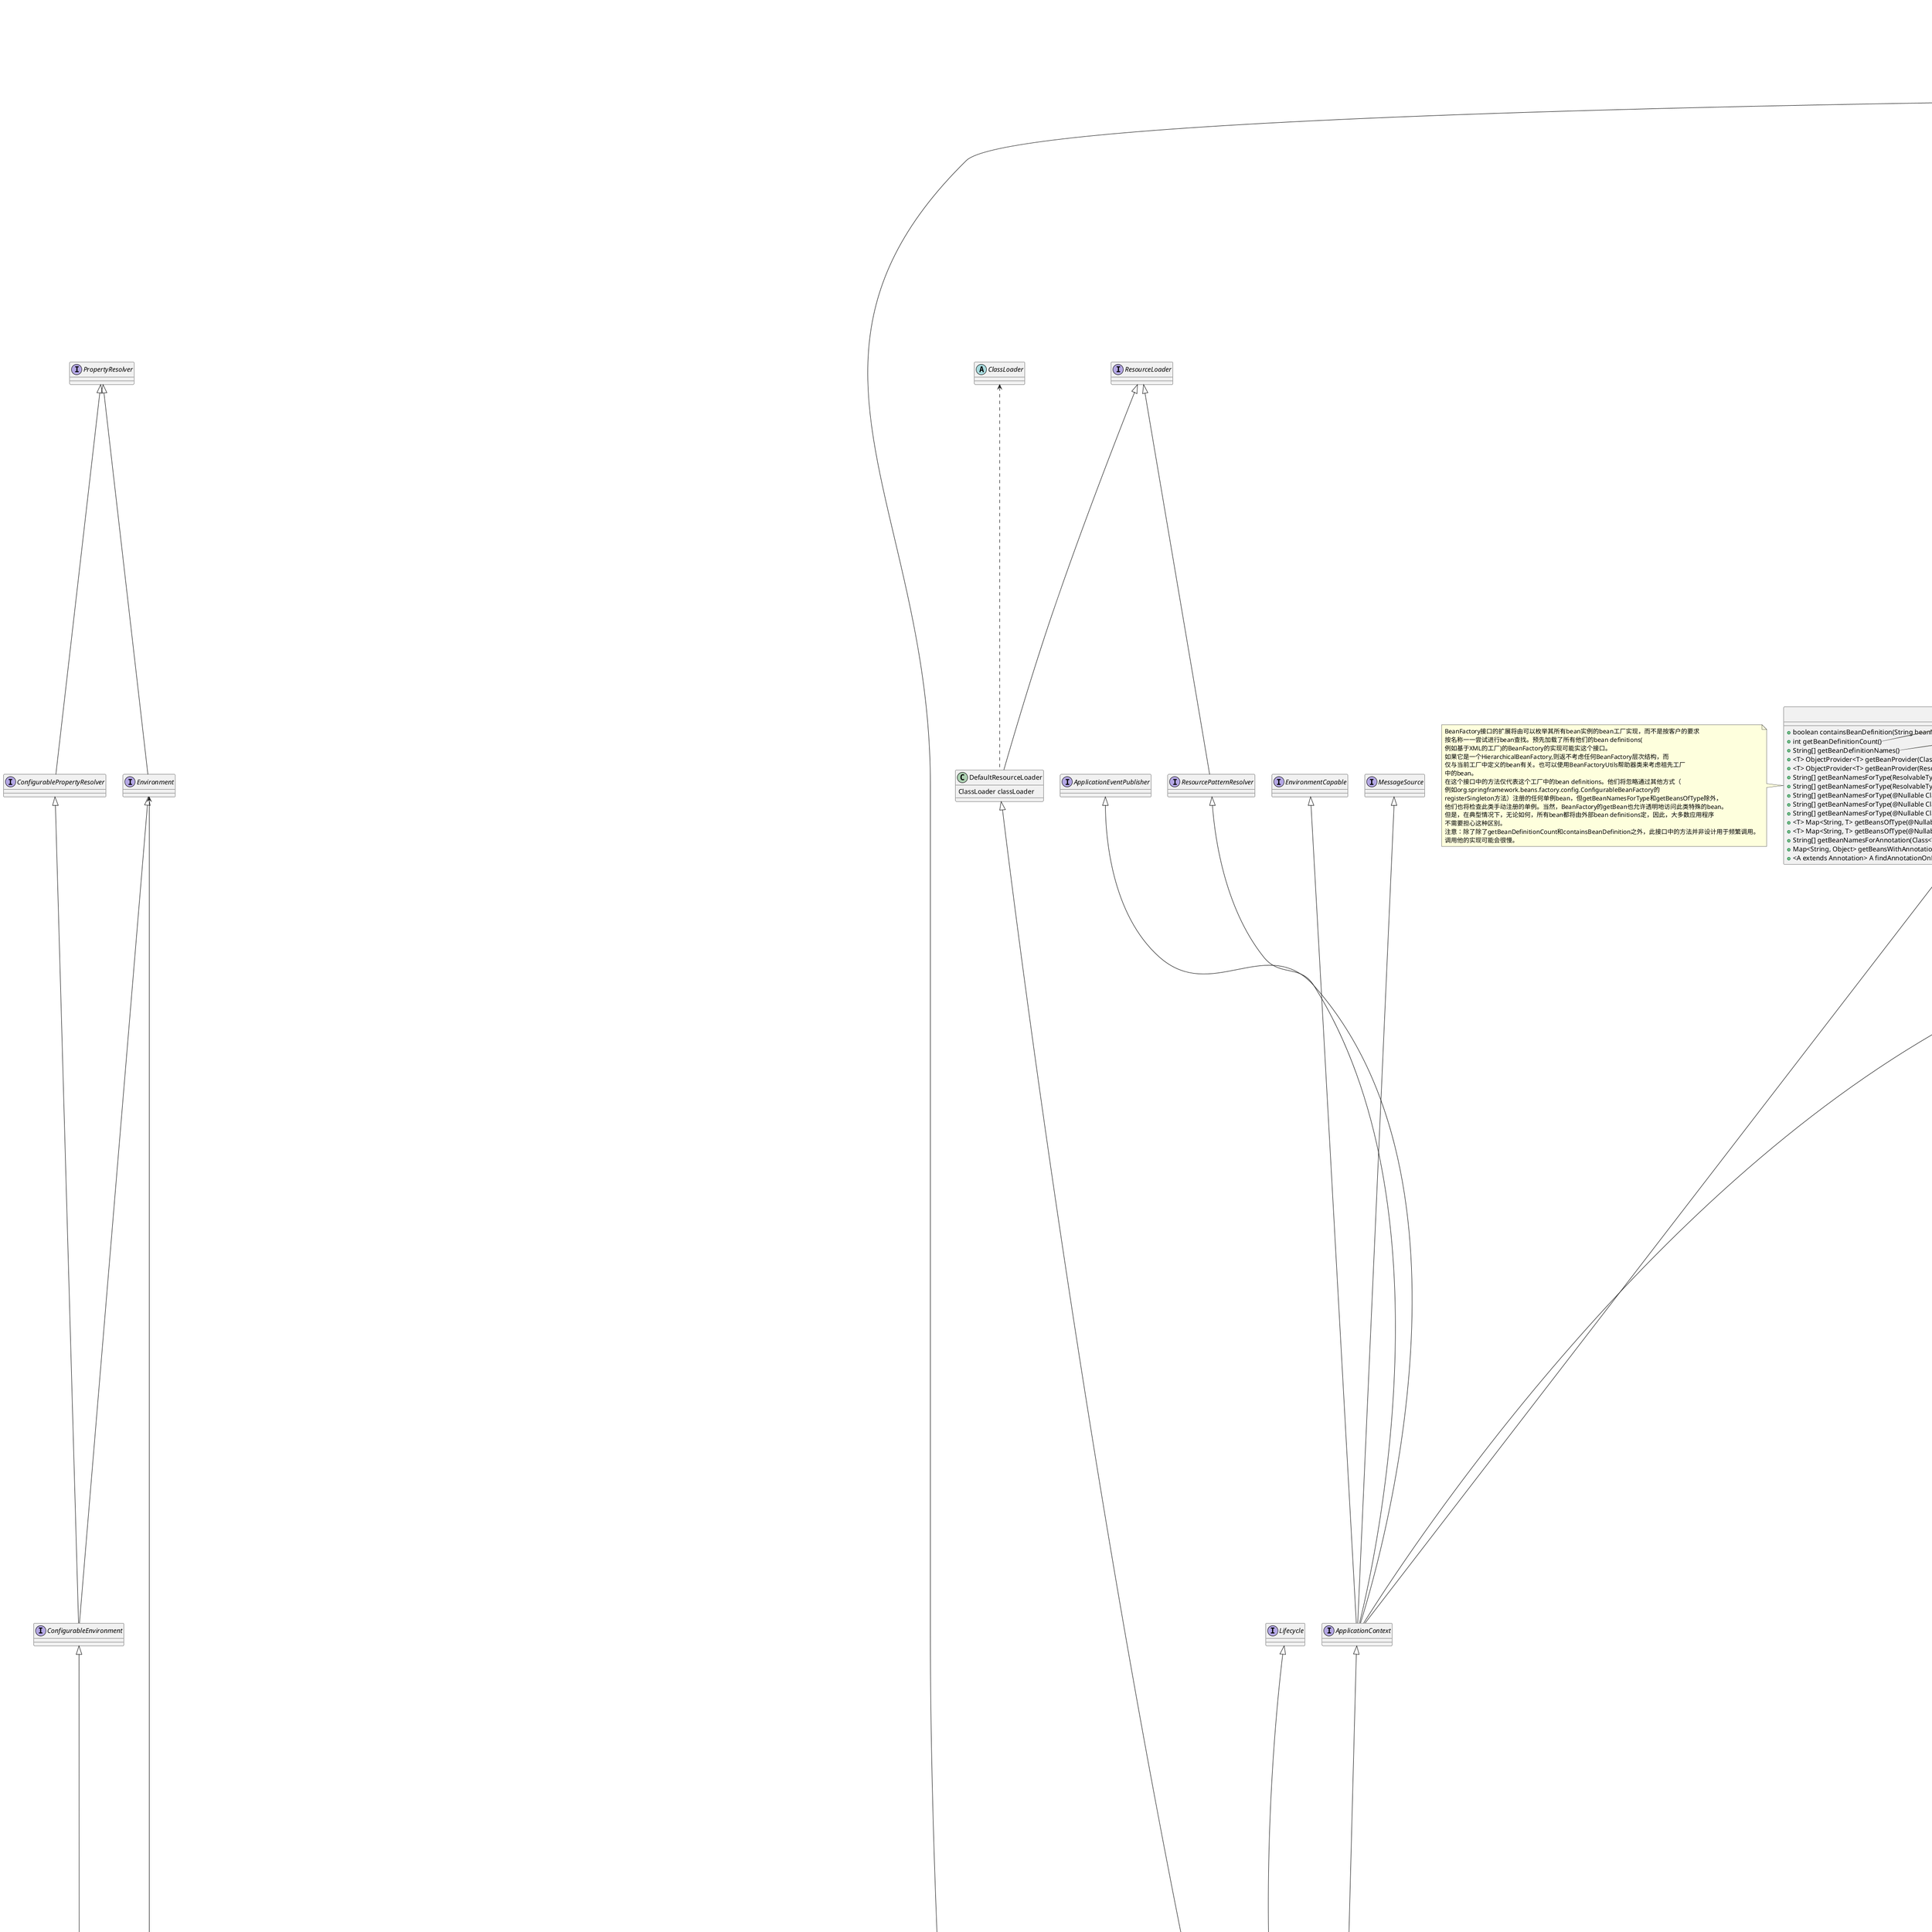 @startuml
class AnnotationConfigApplicationContext{
   AnnotatedBeanDefinitionReader reader
   ClassPathBeanDefinitionScanner scanner
}
AnnotatedBeanDefinitionReader <-- AnnotationConfigApplicationContext
ClassPathBeanDefinitionScanner <-- AnnotationConfigApplicationContext
GenericApplicationContext <|-- AnnotationConfigApplicationContext
AnnotationConfigRegistry <|-- AnnotationConfigApplicationContext

interface AnnotationConfigRegistry

class GenericApplicationContext{
 DefaultListableBeanFactory beanFactory
}
AbstractApplicationContext <|-- GenericApplicationContext
BeanDefinitionRegistry <|-- GenericApplicationContext
DefaultListableBeanFactory <-- GenericApplicationContext

abstract AbstractApplicationContext
DefaultResourceLoader <|-- AbstractApplicationContext
ConfigurableApplicationContext <|-- AbstractApplicationContext

interface ConfigurableApplicationContext
ApplicationContext <|-- ConfigurableApplicationContext
Lifecycle <|-- ConfigurableApplicationContext

interface Lifecycle

interface ApplicationContext
EnvironmentCapable <|-- ApplicationContext
ListableBeanFactory <|-- ApplicationContext
HierarchicalBeanFactory <|-- ApplicationContext
MessageSource <|-- ApplicationContext
ApplicationEventPublisher <|-- ApplicationContext
ResourcePatternResolver <|-- ApplicationContext

interface EnvironmentCapable
interface MessageSource
interface ApplicationEventPublisher
interface ResourcePatternResolver
ResourceLoader <|-- ResourcePatternResolver

class DefaultResourceLoader{
 ClassLoader classLoader
}
ClassLoader <.. DefaultResourceLoader
ResourceLoader <|-- DefaultResourceLoader
abstract ClassLoader

interface ResourceLoader

class DefaultListableBeanFactory
AbstractAutowireCapableBeanFactory <|-- DefaultListableBeanFactory
ConfigurableListableBeanFactory <|-- DefaultListableBeanFactory
BeanDefinitionRegistry <|-- DefaultListableBeanFactory

interface ConfigurableListableBeanFactory
ListableBeanFactory <|-- ConfigurableListableBeanFactory
AutowireCapableBeanFactory <|-- ConfigurableListableBeanFactory
ConfigurableBeanFactory <|-- ConfigurableListableBeanFactory

interface ListableBeanFactory{
+boolean containsBeanDefinition(String beanName)
+int getBeanDefinitionCount()
+String[] getBeanDefinitionNames()
+<T> ObjectProvider<T> getBeanProvider(Class<T> requiredType, boolean allowEagerInit)
+<T> ObjectProvider<T> getBeanProvider(ResolvableType requiredType, boolean allowEagerInit)
+String[] getBeanNamesForType(ResolvableType type)
+String[] getBeanNamesForType(ResolvableType type, boolean includeNonSingletons, boolean allowEagerInit)
+String[] getBeanNamesForType(@Nullable Class<?> type)
+String[] getBeanNamesForType(@Nullable Class<?> type, boolean includeNonSingletons, boolean allowEagerInit)
+String[] getBeanNamesForType(@Nullable Class<?> type, boolean includeNonSingletons, boolean allowEagerInit)
+<T> Map<String, T> getBeansOfType(@Nullable Class<T> type) throws BeansException
+<T> Map<String, T> getBeansOfType(@Nullable Class<T> type, boolean includeNonSingletons, boolean allowEagerInit) throws BeansException
+String[] getBeanNamesForAnnotation(Class<? extends Annotation> annotationType)
+Map<String, Object> getBeansWithAnnotation(Class<? extends Annotation> annotationType) throws BeansException
+<A extends Annotation> A findAnnotationOnBean(String beanName, Class<A> annotationType) throws NoSuchBeanDefinitionException
}
BeanFactory <|-- ListableBeanFactory
note left of ListableBeanFactory
BeanFactory接口的扩展将由可以枚举其所有bean实例的bean工厂实现，而不是按客户的要求
按名称一一尝试进行bean查找。预先加载了所有他们的bean definitions(
例如基于XML的工厂)的BeanFactory的实现可能实这个接口。
如果它是一个HierarchicalBeanFactory,则返不考虑任何BeanFactory层次结构，而
仅与当前工厂中定义的bean有关。也可以使用BeanFactoryUtils帮助器类来考虑祖先工厂
中的bean。
在这个接口中的方法仅代表这个工厂中的bean definitions。他们将忽略通过其他方式（
例如org.springframework.beans.factory.config.ConfigurableBeanFactory的
registerSingleton方法）注册的任何单例bean，但getBeanNamesForType和getBeansOfType除外，
他们也将检查此类手动注册的单例。当然，BeanFactory的getBean也允许透明地访问此类特殊的bean。
但是，在典型情况下，无论如何，所有bean都将由外部bean definitions定，因此，大多数应用程序
不需要担心这种区别。
注意：除了除了getBeanDefinitionCount和containsBeanDefinition之外，此接口中的方法并非设计用于频繁调用。
调用他的实现可能会很慢。
end note
note right of ListableBeanFactory::containsBeanDefinition
检查这个工厂是否包含指定名称的bean definition。
不考虑该工厂可能参与的任何层次结构，并且将忽略通过bean definitions以外的其他方式注册的任何
单例bean。
end note
note right of ListableBeanFactory::getBeanDefinitionCount
返回工中bean定义的数量。
不考虑该工厂可能参与的任何层次结构，并且将忽略通过bean definitions以外的其他方式注册的任何
单例bean。
end note
note right of ListableBeanFactory::getBeanDefinitionNames
返回该工厂中定义的所有bean的名字。
不考虑该工厂可能参与的任何层次结构，并且将忽略通过bean definitions以外的其他方式注册的任何
单例bean。
end note
note right of ListableBeanFactory::"getBeanProvider(Class<T> requiredType, boolean allowEagerInit)"
返回指定bean的provider，以允许按需延迟检索实例，包括可用性和唯一性选项
end note
note right of ListableBeanFactory::"getBeanProvider(ResolvableType requiredType, boolean allowEagerInit)"
返回指定bean的provider，以允许按需延迟检索实例，包括可用性和唯一性选项
end note
note right of ListableBeanFactory::"getBeanNamesForType(ResolvableType type)"
根据Factory Beans的bean定义或getObjectType的值判断，
返回与给定类型（包括子类）匹配的bean的名称。
注意：这个方法仅自省顶级bean。它不检查可能也与指定类型匹配的嵌套bean。
是否考虑由FactoryBeans创建的对象，这意味着将初始化FactoryBeans。
如果由FactoryBean创建的对象不匹配，则原始FactoryBean本身将与该类型匹配。
不考虑该工厂可能参与的任何层次结构。
也可以使用BeanFactoryUtils的beanNamesForTypeIncludedAncestors
在祖先工厂中包括bean。
注意：不要忽略通过bean定义以外的其他方式注册的单例bean。
此版本的getBeanNamesForType匹配所有类型的bean，无论是单例，
原型还是FactoryBeans。 在大多数实现中，结果将与
getBeanNamesForType（type，true，true）相同。
此方法返回的Bean名称应始终尽可能按后端配置中定义的顺序返回Bean名称。
end note
note right of ListableBeanFactory::"getBeanNamesForType(ResolvableType type, boolean includeNonSingletons, boolean allowEagerInit)"
返回指定类型（包括超类）的beans的名称，根据FactoryBeans中的bean definitions或getObjectType来判断。
注意：该方法只内省顶级beans。不会检查那些可能匹配特殊类型的嵌套bean。
如果设置了“ allowEagerInit”标志，是否考虑了FactoryBeans创建的对象，
这意味着将初始化FactoryBeans。 如果由FactoryBean创建的对象不匹配，
则原始FactoryBean本身将与该类型匹配。如果未设置“ allowEagerInit”，
则仅检查原始FactoryBeans（不需要初始化每个FactoryBean）。
不考虑该工厂可能参与的任何层次结构。也可以使用BeanFactoryUtils的beanNamesForTypeIncludedAncestors。
end note
note right of ListableBeanFactory::"getBeanNamesForType(@Nullable Class<?> type)"
根据指定类型（包含超类），返回beans的名称。根据Factory Beans的bean定义或getObjectType的值判断。
end note


abstract AbstractAutowireCapableBeanFactory
AbstractBeanFactory <|-- AbstractAutowireCapableBeanFactory
AutowireCapableBeanFactory <|-- AbstractAutowireCapableBeanFactory

interface AutowireCapableBeanFactory
BeanFactory <|-- AutowireCapableBeanFactory

abstract AbstractBeanFactory{
    BeanFactory parentBeanFactory
}
FactoryBeanRegistrySupport <|-- AbstractBeanFactory
ConfigurableBeanFactory <|-- AbstractBeanFactory
BeanFactory <.. AbstractBeanFactory

interface ConfigurableBeanFactory{
+String SCOPE_SINGLETON = "singleton"
+String SCOPE_PROTOTYPE = "prototype"
+void setParentBeanFactory(BeanFactory parentBeanFactory) throws IllegalStateException
+void setBeanClassLoader(@Nullable ClassLoader beanClassLoader)
+ClassLoader getBeanClassLoader()
+void setTempClassLoader(@Nullable ClassLoader tempClassLoader)
+ClassLoader getTempClassLoader()
+void setCacheBeanMetadata(boolean cacheBeanMetadata)
+boolean isCacheBeanMetadata()
+void setBeanExpressionResolver(@Nullable BeanExpressionResolver resolver)
+BeanExpressionResolver getBeanExpressionResolver()
+void setConversionService(@Nullable ConversionService conversionService)
+ConversionService getConversionService()
+void addPropertyEditorRegistrar(PropertyEditorRegistrar registrar)
+void registerCustomEditor(Class<?> requiredType, Class<? extends PropertyEditor> propertyEditorClass)
+void copyRegisteredEditorsTo(PropertyEditorRegistry registry)
+void setTypeConverter(TypeConverter typeConverter)
+TypeConverter getTypeConverter()
+void addEmbeddedValueResolver(StringValueResolver valueResolver)
+boolean hasEmbeddedValueResolver()
+String resolveEmbeddedValue(String value)
+void addBeanPostProcessor(BeanPostProcessor beanPostProcessor)
+int getBeanPostProcessorCount()
+void registerScope(String scopeName, Scope scope)
+String[] getRegisteredScopeNames()
+Scope getRegisteredScope(String scopeName)
+void setApplicationStartup(ApplicationStartup applicationStartup)
+ApplicationStartup getApplicationStartup()
+AccessControlContext getAccessControlContext()
+void copyConfigurationFrom(ConfigurableBeanFactory otherFactory)
+void registerAlias(String beanName, String alias) throws BeanDefinitionStoreException
+void resolveAliases(StringValueResolver valueResolver)
+BeanDefinition getMergedBeanDefinition(String beanName) throws NoSuchBeanDefinitionException
+boolean isFactoryBean(String name) throws NoSuchBeanDefinitionException
+void setCurrentlyInCreation(String beanName, boolean inCreation)
+boolean isCurrentlyInCreation(String beanName)
+void registerDependentBean(String beanName, String dependentBeanName)
+String[] getDependentBeans(String beanName)
+String[] getDependenciesForBean(String beanName)
+void destroyBean(String beanName, Object beanInstance)
+void destroyScopedBean(String beanName)
+void destroySingletons()
}
HierarchicalBeanFactory <|-- ConfigurableBeanFactory
SingletonBeanRegistry <|-- ConfigurableBeanFactory
note left of ConfigurableBeanFactory
大多数bean factories需要实现的配置接口。
除了BeanFactory接口中的bean factory客
户端方法外，还提供了用于配置bean factory的工具。

这个bean factory接口不适合在常规
应用程序代码中使用：如果需要，直接使用
BeanFactory或org.springframework.beans.factory.ListableBeanFactory。
此扩展接口仅用于在框架内部进行即插即用，
并允许对bean factory配置方法进行
特殊访问。
end note
note right of ConfigurableBeanFactory::SCOPE_SINGLETON
标准单例作用域的标识符：singleton
可通过registerScope来添加自定义作用域
end note
note right of ConfigurableBeanFactory::SCOPE_PROTOTYPE
标准原型作用域的标识符：prototype
可通过registerScope来添加自定义作用域
end note
note right of ConfigurableBeanFactory::"setParentBeanFactory(BeanFactory parentBeanFactory)"
设置此bean factory的父工厂
注意：父工厂不能改变：如果在实例化工厂时不可用，
则只能在构造函数外部设置
end note
note right of ConfigurableBeanFactory::"setBeanClassLoader(@Nullable ClassLoader beanClassLoader)"
设置class loader，用来加载bean class。
默认为线程上下文的class loader。
注意：这个class loader只能应用于bean definitions，
它不能用来解析bean class。这是在Spring2.0中
默认的情况：Bean definitions只能承载bean class names，
工厂负责处理bean definition。
end note
note right of ConfigurableBeanFactory::getBeanClassLoader
返回用来加载bean classes的工厂的class loader
（如果系统ClassLoader不可访问，仅返回null）。
end note
note right of ConfigurableBeanFactory::setTempClassLoader
指定一个临时的ClassLoader，用作类型匹配。
缺省值为没有，仅使用标准的bean ClassLoader。

如果涉及到加载时织入，通常指定一个临时的
ClassLoader，以确保实际的bean尽可能地
延迟加载。BeanFactory完成其引导阶段
后，变回删除临时加载程序。
end note
note right of ConfigurableBeanFactory::getTempClassLoader
返回用来类型匹配的临时ClassLoader
end note
note right of ConfigurableBeanFactory::setCacheBeanMetadata
设置是否缓存指定的bean definitions的元数据
和已解析的bean classes。默认开启此选项-on。

将此标志位设置为off,可以开启bean definition的对象
热刷新，特别是bean classes。如果关闭了这个标志位，
任何bean实例的创建将会重新查询bean class loader，
以获取解析的类。
end note
note right of ConfigurableBeanFactory::isCacheBeanMetadata
返回是否缓存bean元数据
end note
note right of ConfigurableBeanFactory::setBeanExpressionResolver
为在bean definitions中的表达式指定解析策略
默认情况下，在BeanFactory中不支持任何表达式。
一个ApplicationContext通常在这里会设置一个
标准的表达式策略，以统一EL兼容样式支持
"#{}"表达式。
end note
note right of ConfigurableBeanFactory::getBeanExpressionResolver
返回表达式解析策略
end note
note right of ConfigurableBeanFactory::setConversionService
指定用来转换属性值的JavaBeans PropertyEditors的替代
end note
note right of ConfigurableBeanFactory::getConversionService
获取关联的ConversionService
end note
note right of ConfigurableBeanFactory::addPropertyEditorRegistrar
增加一个PropertyEditorRegistrar，应用于所有
bean的创建过程。
end note
note right of ConfigurableBeanFactory::registerCustomEditor
为指定类型的所有属性注册一个自定义的
属性编辑器。在工厂配置时调用。

注意：这个方法注册了一个共享的自定义
编辑器；访问线程安全的访问实例，
需要同步操作。通常，使用addPropertyEditorRegistrar
来代替这个方法更合适，避免的客户端编辑器
上的同步操作。
end note
note right of ConfigurableBeanFactory::copyRegisteredEditorsTo
初始化在此BeanFactory中注册的自定义编辑器
end note
note right of ConfigurableBeanFactory::setTypeConverter
为BeanFactory设置自定义的类型转换器，
用来转换bean属性值，构造器参数等。
这会覆盖默认的PropertyEditor机制，并且
使任何自定义编辑器或自定义编辑器注册器都不相关。
end note
note right of ConfigurableBeanFactory::getTypeConverter
通过BeanFactory获取一个类型转换器。对于每次调用，
可能都是一个新的实例，因为TypeConverter通常
不是线程安全的。

如果默认的PropertyEditor机制被激活，
则返回的TypeConverter将知道所有已注册的
自定义编辑器。
end note
note right of ConfigurableBeanFactory::addEmbeddedValueResolver
为内嵌的值添加一个字符串解析器，例如annotation attributes。
end note
note right of ConfigurableBeanFactory::hasEmbeddedValueResolver
在这个bean factory中是否有一个已经注册的解析器。
end note
note right of ConfigurableBeanFactory::resolveEmbeddedValue
解析指定内嵌的值，例如annotation的attribute。
end note
note right of ConfigurableBeanFactory::addBeanPostProcessor
增加一个BeanPostProcessor，应用于通过
工厂创建的bean。在工厂配置期间调用该方法。

注意：Post-processor将按照注册的顺序应用；
任何通过org.springframework.core.Ordered接口
实现的语义都将被忽略。注意，自动检测到的post-processors(例如，可以作为
ApplicationContext中的bean)始终在以编程方式注册post-processors的后边。
end note
note right of ConfigurableBeanFactory::getBeanPostProcessorCount
返回当前已注册的BeanPostProcessors的数量
end note
note right of ConfigurableBeanFactory::registerScope
注册一个指定的作用域，由指定作用域的实现提供支持
end note
note right of ConfigurableBeanFactory::getRegisteredScopeNames
返回当前已经注册的作用域。

这仅仅会返回显示注册的作用域。内置的作用域：
例如singleton和property将不会返回。
end note
note right of ConfigurableBeanFactory::getRegisteredScope
返回指定作用域名字的所用于实现。

这仅仅会返回明确注册的作用域。内置的作用域，例如singleton和property将不会返回。
end note
note right of ConfigurableBeanFactory::setApplicationStartup
为此bean factory，设置ApplicationStartup
这允许应用程序上下文在应用程序启动时，
记录度量。
end note
note right of ConfigurableBeanFactory::getApplicationStartup
返回此bean factory的ApplicationStartup
end note
note right of ConfigurableBeanFactory::getAccessControlContext
为此工厂，提供一个相关的安全访问控制上下文。
end note
note right of ConfigurableBeanFactory::copyConfigurationFrom
从指定的其他工厂中，拷贝所有相关的配置。
end note
note right of ConfigurableBeanFactory::registerAlias
为指定的bean name创建一个别名。通常使用
这个方法来支持那些在XML中的非法ids。
end note
note right of ConfigurableBeanFactory::resolveAliases
通过指定StringValueResolver，解析工厂中已注册的别名
end note
note right of ConfigurableBeanFactory::getMergedBeanDefinition
返回指定bean name的合并后的BeanDefinition，
如果需要，将合并父子bean definition。这里也
考虑到了在祖先工厂中定义的bean definition。
end note
note right of ConfigurableBeanFactory::isFactoryBean
通过指定名称，来判断是否是一个FactoryBean
end note
note right of ConfigurableBeanFactory::setCurrentlyInCreation
明确控制指定bean的当前增量状态。仅供
容器内部使用。
end note
note right of ConfigurableBeanFactory::isCurrentlyInCreation
指定bean当前是否在创建中
end note
note right of ConfigurableBeanFactory::registerDependentBean
为指定bean注册一个依赖bean，在指定bean被销毁之前，销毁依赖的bean
end note
note right of ConfigurableBeanFactory::getDependentBeans
返回依赖于指定bean的所有bean的名称。
end note
note right of ConfigurableBeanFactory::getDependenciesForBean
返回指定bean依赖的所有bean的名称
end note
note right of ConfigurableBeanFactory::destroyBean
根据bean definition，销毁指定bean实例(通常，是从
该工厂获得的原型实例)。
在销毁期间产生的任何异常都应该
被捕获并且用日志记录来代替传播
给调用者。
end note
note right of ConfigurableBeanFactory::destroyScopedBean
在当前目标作用域上销毁特定
作用域的bean。
end note
note right of ConfigurableBeanFactory::destroySingletons
销毁工厂中的所有单例bean，包括已注册的
内部bean。
end note


interface HierarchicalBeanFactory{
+BeanFactory getParentBeanFactory()
+boolean containsLocalBean(String name)
}
BeanFactory <|-- HierarchicalBeanFactory
note left of HierarchicalBeanFactory
通过bean factories 实现的子接口，是层级关系的一部分
对于bean factories来说，在ConfigurableBeanFactory接口中
相应的setParentBeanFactory方法允许以配置的形式设置父工厂。
end note
note right of HierarchicalBeanFactory::getParentBeanFactory
返回父bean factory，如果没有，就返回null
end note
note right of HierarchicalBeanFactory::containsLocalBean
返回本地bean factory是否包含指定名称的bean，忽略在祖先上下文中的
bean定义。
这是containsBean的替代方法，忽略了从祖先工厂的指定名称的bean。
end note

interface BeanFactory{
+String FACTORY_BEAN_PREFIX = "&";
+Object getBean(String name) throws BeansException
+<T> T getBean(String name, Class<T> requiredType) throws BeansException
+Object getBean(String name, Object... args) throws BeansException
+<T> T getBean(Class<T> requiredType) throws BeansException
+<T> T getBean(Class<T> requiredType, Object... args) throws BeansException
+<T> ObjectProvider<T> getBeanProvider(Class<T> requiredType)
+<T> ObjectProvider<T> getBeanProvider(ResolvableType requiredType)
+boolean containsBean(String name)
+boolean isSingleton(String name) throws NoSuchBeanDefinitionException
+boolean isPrototype(String name) throws NoSuchBeanDefinitionException
+boolean isTypeMatch(String name, ResolvableType typeToMatch) throws NoSuchBeanDefinitionException
+Class<?> getType(String name) throws NoSuchBeanDefinitionException
+Class<?> getType(String name, boolean allowFactoryBeanInit) throws NoSuchBeanDefinitionException
+String[] getAliases(String name)
}
note right of BeanFactory::FACTORY_BEAN_PREFIX
用来取消引用FactoryBean实例，并且将其与FactoryBean创建的
bean区分开来
end note
note right of BeanFactory::"getBean(String name)"
返回特定bean的实例，这个实例可能是一个共享的或独立的。
这个方法允许使用一个Spring BeanFactory来替代单例或原型设计模式。
对于单例bean，调用者可以保留对返回对象的引用。

将别名转换为相应规范的bean name

如果在这个工厂实例中没有找到bean，将会向parent factory请求。
end note
note right of BeanFactory::"getBean(String name, Class<T> requiredType)"
与getBean(String)的行为一样，但是如果bean不是要求的类型，则通过抛出
BeanNotOfRequiredTypeException来提供类型安全性的度量。这意味着在正确地结果转换
中，不会抛出ClassCastException，但是getBean(String)会抛出这个异常。
end note
note right of BeanFactory::"getBean(String name, Object... args)"
允许指定明确的构造器参数或工厂方法参数，来覆盖在bean definition中默认的参数
end note
note right of BeanFactory::"getBean(Class<T> requiredType)"
返回通过指定对象的类型的唯一bean实例。
该方法进入ListableBeanFactory,按类型范围查找，但也可以根据给定类的名称
转换为常规的按名称查找。对于跨bean集的更广泛的检索操作，请使用该方法进入ListableBeanFactory
和/或BeanFactoryUtils
end note
note right of BeanFactory::"getBean(Class<T> requiredType, Object... args)"
允许指定构造器参数/工厂方法参数来覆盖默认参数
end note
note right of BeanFactory::"getBeanProvider(Class<T> requiredType)"
为特定bean提供一个provider，以允许按需延迟检索实例，包括可用性和唯一性选项
end note
note right of BeanFactory::"getBeanProvider(ResolvableType requiredType)"
requiredType-bean必须匹配的类型；可以是一个泛型类型声明。注意，与反射性注入点相比，
此处不支持集合类型。为了以编程方式检索与特定类型匹配的bean列表，请在此处指定实际
bean类型作为参数，然后使用ObjectProvicer.orderedStream()或他的延迟流/迭代选项。
end note
note right of BeanFactory::containsBean
这个bean factory是否包含指定名称的bean definition或外部注册的单例实例？
如果指定名称是一个别名，它将会在被转换为规范的bean name。
如果这个工厂是hierarchical，如果没有找到bean，则将向parent factory询问
end note
note right of BeanFactory::isSingleton
这个bean是共享单例吗？也就是说，getBean总是返回相同实例吗？
注意：这个方法返回false，没有清楚地表明它是一个独立实例。它表明了这是一个非单例实例，
也可以对应于作用域bean。使用isPrototype操作来明确地检查独立实例。
end note
note right of BeanFactory::isPrototype
这个bean实例是一个prototype吗？也就是说，getBean总是返回独立的实例？
注意：这个方法返回false，没有清楚的表示它是一个非独立实例，它也可以对应于作用域bean。
使用isSingleton操作来明确地检查共享单例实例。
end note
note right of BeanFactory::isTypeMatch
end note
note right of BeanFactory::getType
返回指定名称的bean类型
end note
note right of BeanFactory::"getType(String name, boolean allowFactoryBeanInit)"
返回指定名称的bean类型。
end note
note right of BeanFactory::getAliases
返回指定bean名称的别名
end note
note left of BeanFactory
访问一个Spring bean容器的root接口
这是一个bean容器的基础客户端视图；
诸如ListableBeanFactory、ConfigurableBeanFactory之类的
接口可用于特殊的目的。
此接口由包含许多bean definitions的对象实现，每个bean definition都
由一个String名称唯一标识。根据bean definition，工厂
将返回所包含对象的独立实例（Prototype设计模式）或单个共享实例（Singleton设置模式
的替代方案，其中实例是作用域工厂中的单例）。返回实例的类型
依赖于bean factory的配置：API是相同的。

该方法的重点是，BeanFactory是应用程序组件的中心注册表，
并且集中了应用程序组件的配置（不再需要单个对象读取属性文件）

需要注意的是，最好依靠依赖注入（"push"配置）通过setters或构造器
配置应用程序对象，而不是使用任何形式的"pull"配置例如BeanFactory lookup。
Spring的依赖注入功能是使用此接口及子接口实现的。

通常，一个BeanFactory会载入存储在配置源（例如一个XML文档）中的bean definitions，
并且使用org.springframework.beans包来配置bean。但是，实现可以
根据需要直接在Java代码中返回它创建的对象。这里没有限制bean definitions
保存的形式：LDAP,RDBMS,XML,properties文件等等。鼓励实现支持bean
之间的引用（依赖注入）。

与ListableBeanFactory中的方法相比，这个接口里所有的方法会检查
parent factories，如果这是一个HierarchicalBeanFactory。如果
在工厂实例中未找到bean，parent factory会立即被询问。在这个工厂
实例中的bean，支持覆盖在任何parent factory中具有相同名字的bean。

Bean factory的实现应尽可能地支持标准bean声明周期接口。全套初始化
方法及其标准顺序是：
1.BeanNameAware's setBeanName
2.BeanNameAware's setBeanName
3.BeanNameAware's setBeanName
4.EnvironmentAware's setEnvironment
5.EmbeddedValueResolverAware's setEmbeddedValueResolver
6.ResourceLoaderAware's setResourceLoader (only applicable when running in an application context)
7.ApplicationEventPublisherAware's setApplicationEventPublisher (only applicable when running in an application context)
8.MessageSourceAware's setMessageSource (only applicable when running in an application context)
9.ApplicationContextAware's setApplicationContext (only applicable when running in an application context)
10.ServletContextAware's setServletContext (only applicable when running in a web application context)
11.postProcessBeforeInitialization methods of BeanPostProcessors
12.InitializingBean's afterPropertiesSet
13.a custom init-method definition
14.postProcessAfterInitialization methods of BeanPostProcessors

在bean factory关闭时，以下声明周期方法适用：
1.postProcessBeforeDestruction methods of DestructionAwareBeanPostProcessors
2.DisposableBean's destroy
3.a custom destroy-method definition
end note

abstract FactoryBeanRegistrySupport{
-final Map<String, Object> factoryBeanObjectCache = new ConcurrentHashMap<>(16)
#Class<?> getTypeForFactoryBean(FactoryBean<?> factoryBean)
#Object getCachedObjectForFactoryBean(String beanName)
#Object getObjectFromFactoryBean(FactoryBean<?> factory, String beanName, boolean shouldPostProcess)
#Object doGetObjectFromFactoryBean(FactoryBean<?> factory, String beanName) throws BeanCreationException
#bject postProcessObjectFromFactoryBean(Object object, String beanName) throws BeansException
#FactoryBean<?> getFactoryBean(String beanName, Object beanInstance) throws BeansException
#protected void removeSingleton(String beanName)
#protected void clearSingletonCache()
#AccessControlContext getAccessControlContext()
}
DefaultSingletonBeanRegistry <|-- FactoryBeanRegistrySupport
note left of FactoryBeanRegistrySupport
支持需要处理FactoryBean实例的单例注册表的基类，集成了DefaultSingletonBeanRegistry的
单例管理功能
end note
note right of FactoryBeanRegistrySupport::factoryBeanObjectCache
缓存通过FactoryBean创建的对象：FactoryBean name到对象的映射
end note
note right of FactoryBeanRegistrySupport::"getTypeForFactoryBean(FactoryBean<?> factoryBean)"
确定指定FactoryBean的类型
end note
note right of FactoryBeanRegistrySupport::"getCachedObjectForFactoryBean(String beanName)"
用指定的FactoryBean，从缓存中获取对象。
end note
note right of FactoryBeanRegistrySupport::getObjectFromFactoryBean
用指定的FactoryBean获取一个对象
end note
note right of FactoryBeanRegistrySupport::doGetObjectFromFactoryBean
用指定的FactoryBean获取一个对象
end note
note right of FactoryBeanRegistrySupport::postProcessObjectFromFactoryBean
对从指定FactoryBean获取的对象进行后处理。将结果暴露给bean引用。
end note
note right of FactoryBeanRegistrySupport::getFactoryBean
如果可能，根据指定bean获取一个FactoryBean
end note
note right of FactoryBeanRegistrySupport::removeSingleton
覆盖了清除FactoryBean对象缓存
end note
note right of FactoryBeanRegistrySupport::clearSingletonCache
覆盖了清除FactoryBean对象缓存
end note
note right of FactoryBeanRegistrySupport::getAccessControlContext
返回这个bean factory的安全的上下文。
end note

class DefaultSingletonBeanRegistry{
-static final int SUPPRESSED_EXCEPTIONS_LIMIT = 100
-final Map<String, Object> singletonObjects = new ConcurrentHashMap<>(256)
-final Map<String, ObjectFactory<?>> singletonFactories = new HashMap<>(16)
-final Map<String, Object> earlySingletonObjects = new ConcurrentHashMap<>(16)
-final Set<String> registeredSingletons = new LinkedHashSet<>(256)
-final Set<String> singletonsCurrentlyInCreation = Collections.newSetFromMap(new ConcurrentHashMap<>(16))
-final Set<String> inCreationCheckExclusions = Collections.newSetFromMap(new ConcurrentHashMap<>(16))
-Set<Exception> suppressedExceptions
-boolean singletonsCurrentlyInDestruction = false
-final Map<String, Object> disposableBeans = new LinkedHashMap<>()
-final Map<String, Set<String>> containedBeanMap = new ConcurrentHashMap<>(16)
-final Map<String, Set<String>> dependentBeanMap = new ConcurrentHashMap<>(64)
-final Map<String, Set<String>> dependenciesForBeanMap = new ConcurrentHashMap<>(64)
}
SimpleAliasRegistry <|-- DefaultSingletonBeanRegistry
SingletonBeanRegistry <|-- DefaultSingletonBeanRegistry
note left of DefaultSingletonBeanRegistry
共享bean实例的通用注册表，实现了SingletonBeanRegistry。
允许注册单例实例，所有注册表的调用通过bean名称这都应该共享该实例。
为了在注册表关闭时销毁bean，也支持DisposableBean实例的注册，（可能与已注册的单例相对应，也可能不对应）。
这个类主要作为org.springframework.beans.factory.BeanFactory实现的基类，
从而排除了单例bean实例的常见管理。注意，org.springframework.beans.factory.config.ConfigurableBeanFactory
接口扩展了SingletonBeanRegistry接口。
注意，与AbstractBeanFactory和DefaultListableBeanFactory(从其继承)相比，
此类既不假设bean definition定义概念也不为bean实例指定创建过程。可以作为
委托的嵌套帮助器。
end note
note right of DefaultSingletonBeanRegistry::SUPPRESSED_EXCEPTIONS_LIMIT
保留的最大异常数
end note
note right of DefaultSingletonBeanRegistry::singletonObject
缓存单例对象，bean name到bean实例的映射
end note
note right of DefaultSingletonBeanRegistry::singletonFactories
缓存单例工厂；bean name到ObjectFactory的映射
end note
note right of DefaultSingletonBeanRegistry::earlySingletonObjects
缓存单例对象；bean name到bean实例的映射
end note
note right of DefaultSingletonBeanRegistry::registeredSingletons
已注册单例的集合，包括按顺序注册的bean names。
end note
note right of DefaultSingletonBeanRegistry::singletonsCurrentlyInCreation
当前正在创建的bean name的集合
end note
note right of DefaultSingletonBeanRegistry::inCreationCheckExclusions
当前从创建检查中排除的bean names
end note
note right of DefaultSingletonBeanRegistry::suppressedExceptions
异常集合，用于关联相关原因
end note
note right of DefaultSingletonBeanRegistry::singletonsCurrentlyInDestruction
指示是否在destroySingletons中的标志位
end note
note right of DefaultSingletonBeanRegistry::disposableBeans
一次性bean实例；bean name到一次性实例的映射
end note
note right of DefaultSingletonBeanRegistry::containedBeanMap
bean名称包含bean名称集的映射
end note
note right of DefaultSingletonBeanRegistry::dependentBeanMap
bean名称依赖bean名称集的映射
end note
note right of DefaultSingletonBeanRegistry::dependenciesForBeanMap
在相关的bean名称之间映射：bean名称到bean依赖项的bean名称集
end note

class SimpleAliasRegistry{
-private Map<String, String> aliasMap = new ConcurrentHashMap<>(16)
}
AliasRegistry <|-- SimpleAliasRegistry
note top of SimpleAliasRegistry
接口AliasRegistry接口的简单实现
end note
note left of SimpleAliasRegistry::aliasMap
规范名称到别名的映射
end note

interface SingletonBeanRegistry{
+void registerSingleton(String beanName, Object singletonObject)
+Object getSingleton(String beanName)
+boolean containsSingleton(String beanName)
+String[] getSingletonNames()
+int getSingletonCount()
+Object getSingletonMutex()
}
note left of SingletonBeanRegistry
为共享bean实例定义的一个接口。通过org.springframework.beans.BeanFactory的实现，
以便以统一管理的方式公开其单例管理功能
end note
note right of SingletonBeanRegistry::registerSingleton
在注册表中注册一个给定的已存在的对象作为单例。
给定的实例应该被完全初始化；注册表不会执行任何初始化回调（特别是，它不会调用
InitializingBean的afterPropertiesSet方法）。这个实例也不会接受
任何销毁回调（例如DisposableBean的destroy方法）。
在完整的BeanFactory中运行时：如果bean应该接收初始化或销毁回调，请
注册一个bean definition,而不是现有实例。
通常，调用发生在注册配置时，但是也可以在运行时注册单例。因此，注册表实现
应该是同步的单例访问；如果它支持BeanFactory的单例延迟初始化，则无论如何
都应该这样做。
end note
note right of SingletonBeanRegistry::getSingleton
通过名称返回已注册的单例对象的原始类型。
只检查已经实例化的单例；对于还没有实例化的单例bean definition，不会返回该对象。
这个方法的主要目的是用来手动访问已注册的单例。也可以用于以原始方式访问
已创建的bean definition定义的单例。
注意：这个查找方法不能识别FactoryBean前缀或别名。应该在获取单例实例之前，
将其解析为规范的bean名称。
end note
note right of SingletonBeanRegistry::containsSingleton
通过指定名称，检查该注册表中是否存在该单例对象。
只能检查已经实例化的单例；如果单例bean还没有实例化，不会返回true。
这个方法的主要目的是用来手工检查已注册的单例。也可以用来检查通过bean
definition定义的单例是否已经被创建。
为了检查一个bean factory是否包含指定名称的bean 定义，请使用
ListableBeanFactory的containsBeanDefinition方法。调用
containsBeanDefinition和containsSingleton都会回答指定的bean
工厂是否包含给定名称的本地bean实例。
使用BeanFactory的containsBean方法通常为了检查该工厂是否知道
指定名称的bean(无论手动注册的单例实例或通过bean definition创建的)，
也可以用来检查祖先工厂。
注意：这个查找方法不能识别FactoryBean前缀或别名。应该在检查单例状态之前，
将其解析为规范的bean名称。
end note
note right of SingletonBeanRegistry::getSingletonNames
返回该注册表中已经注册的单例bean的名称。
只能检查已经实例化的单例；不能在还有实例化之前返回名称。
这个方法的主要目的是用来手动检查已经注册的单例。也可以用来检查祖先工厂已经创建的单例。
end note
note right of SingletonBeanRegistry::getSingletonCount()
返回此注册表中已经注册的单例数量。
只能用来检查已经实例化的单例；不能对还没有创建的单例进行计数。
end note
note right of SingletonBeanRegistry::getSingletonMutex
返回此注册表使用的单例互斥体（对于外部协作者）
end note

interface AliasRegistry{
   	void registerAlias(String name, String alias)
   	void removeAlias(String alias)
   	boolean isAlias(String name)
   	String[] getAliases(String name)
}
note top of AliasRegistry
管理别名的通用接口。是
org.springframework.beans.factory.support.BeanDefinitionRegistry
的超级接口
end note
note right of AliasRegistry::registerAlias
给定名称，为其注册一个别名
end note
note right of AliasRegistry::removeAlias
从注册表中删除指定的别名
end note
note right of AliasRegistry::isAlias
检查给定名称是否是别名
end note
note right of AliasRegistry::getAliases
返回给定名称的所有别名
end note

class AnnotatedBeanDefinitionReader{
  BeanDefinitionRegistry registry
  BeanNameGenerator beanNameGenerator
  ScopeMetadataResolver scopeMetadataResolver
  ConditionEvaluator conditionEvaluator
}
BeanDefinitionRegistry <-- AnnotatedBeanDefinitionReader
BeanNameGenerator <-- AnnotatedBeanDefinitionReader
AnnotationBeanNameGenerator <-- AnnotatedBeanDefinitionReader
ScopeMetadataResolver <-- AnnotatedBeanDefinitionReader
AnnotationScopeMetadataResolver <-- AnnotatedBeanDefinitionReader
ConditionEvaluator <-- AnnotatedBeanDefinitionReader

interface BeanDefinitionRegistry{
void registerBeanDefinition(String beanName, BeanDefinition beanDefinition)
void removeBeanDefinition(String beanName)
BeanDefinition getBeanDefinition(String beanName)
boolean containsBeanDefinition(String beanName)
String[] getBeanDefinitionNames()
int getBeanDefinitionCount()
boolean isBeanNameInUse(String beanName)
}
note left of BeanDefinitionRegistry
包含bean definitions的注册表接口，例如RootBeanDefinition、
ChildBeanDefinition。通常由内部与AbstractBeanDefinition层次
结构一起工作的BeanFactories实现。例如：DefaultListableBeanFactory
实现了该接口。
end note
note right of BeanDefinitionRegistry::registerBeanDefinition
通过该注册表，注册一个新的bean definition。
必须支持RootBeanDefinition
和ChildBeanDefinition
end note
note right of BeanDefinitionRegistry::removeBeanDefinition
删除指定名称的bean definition
end note
note right of BeanDefinitionRegistry::getBeanDefinition
返回指定名称的BeanDefinition
end note
note right of BeanDefinitionRegistry::containsBeanDefinition
检查注册表是否包含指定名称的bean definition
end note
note right of BeanDefinitionRegistry::getBeanDefinitionNames
返回定义在该注册表中的所有bean的名字
end note
note right of BeanDefinitionRegistry::getBeanDefinitionCount
返回在注册表中定义的beans的数量
end note
note right of BeanDefinitionRegistry::isBeanNameInUse
确认在该注册表中，指定的bean 给定名称是否已经被使用
end note

interface AliasRegistry
AliasRegistry <|-- BeanDefinitionRegistry

interface BeanNameGenerator
class AnnotationBeanNameGenerator
BeanNameGenerator <|-- AnnotationBeanNameGenerator

interface ScopeMetadataResolver
class AnnotationScopeMetadataResolver
ScopeMetadataResolver <|-- AnnotationScopeMetadataResolver

class ClassPathBeanDefinitionScanner{
   BeanDefinitionRegistry registry
   BeanDefinitionDefaults beanDefinitionDefaults
   ScopeMetadataResolver scopeMetadataResolver
}
ClassPathScanningCandidateComponentProvider <|-- ClassPathBeanDefinitionScanner
BeanDefinitionRegistry <-- ClassPathBeanDefinitionScanner
BeanDefinitionDefaults <-- ClassPathBeanDefinitionScanner
ScopeMetadataResolver <-- ClassPathBeanDefinitionScanner
AnnotationScopeMetadataResolver <-- ClassPathBeanDefinitionScanner
BeanNameGenerator <-- ClassPathBeanDefinitionScanner
AnnotationBeanNameGenerator <-- ClassPathBeanDefinitionScanner

class BeanDefinitionDefaults

class ClassPathScanningCandidateComponentProvider{
    Environment environment
    ConditionEvaluator conditionEvaluator
}
ConditionEvaluator <.. ClassPathScanningCandidateComponentProvider
StandardEnvironment <.. ClassPathScanningCandidateComponentProvider
Environment <-- ClassPathScanningCandidateComponentProvider

class StandardEnvironment
AbstractEnvironment <|-- StandardEnvironment

abstract AbstractEnvironment
ConfigurableEnvironment <|-- AbstractEnvironment

interface ConfigurableEnvironment
Environment <|-- ConfigurableEnvironment
ConfigurablePropertyResolver <|-- ConfigurableEnvironment

interface Environment
PropertyResolver <|-- Environment

interface ConfigurablePropertyResolver
PropertyResolver <|-- ConfigurablePropertyResolver

interface PropertyResolver


note left of AnnotationConfigApplicationContext
独立的应用程序上下文，
接收component classes作为输入-
特别是@Configuration注解的类
也可以使用普通的@Component注解
类型以及使用javax.inject包下的，
符合JSR-330规范的类。
如果使用JSR-330规范的注解，
需要引入javax.inject库。

允许通过使用register(Class...)来注册
每个类，也允许使用scan(String...)的方式
来扫描类路径

在有多个@Configuration注解类的情况下，
最后一个类中定义的@Bean方法将会覆盖前面类
中定义的方法。可以利用此属性，通过一个额外的
@Configuration类来覆盖某些bean的定义。
end note

note left of AnnotatedBeanDefinitionReader
使用该类，可以方便的通过编程方式来注册bean classes。
它可以替代ClassPathBeanDefinitionScanner，使用
相同的注解解析方式，但却只能指定注册的类。
end note

note left of BeanNameGenerator
为bean definitions生成bean names的策略接口
end note

@enduml